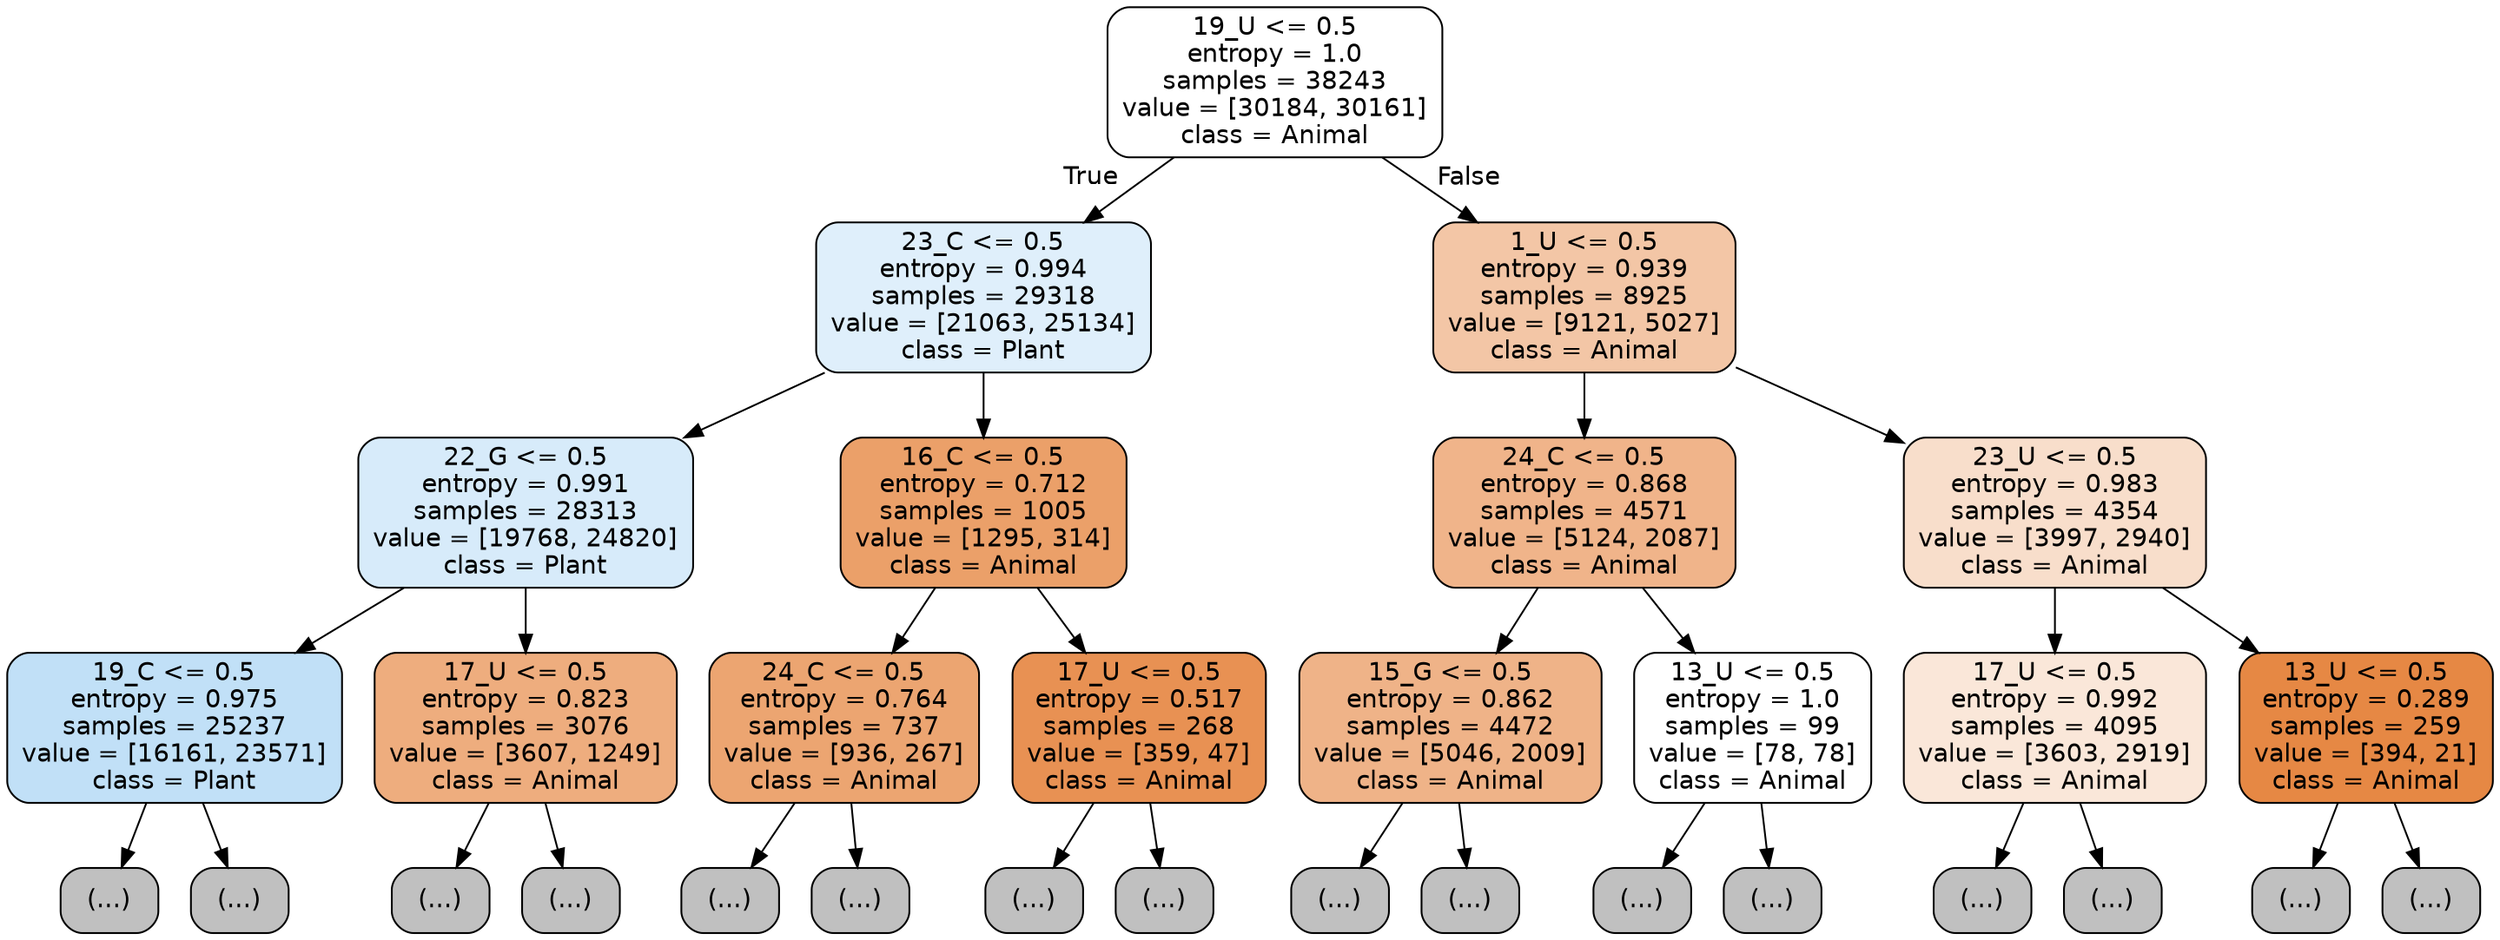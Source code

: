 digraph Tree {
node [shape=box, style="filled, rounded", color="black", fontname="helvetica"] ;
edge [fontname="helvetica"] ;
0 [label="19_U <= 0.5\nentropy = 1.0\nsamples = 38243\nvalue = [30184, 30161]\nclass = Animal", fillcolor="#ffffff"] ;
1 [label="23_C <= 0.5\nentropy = 0.994\nsamples = 29318\nvalue = [21063, 25134]\nclass = Plant", fillcolor="#dfeffb"] ;
0 -> 1 [labeldistance=2.5, labelangle=45, headlabel="True"] ;
2 [label="22_G <= 0.5\nentropy = 0.991\nsamples = 28313\nvalue = [19768, 24820]\nclass = Plant", fillcolor="#d7ebfa"] ;
1 -> 2 ;
3 [label="19_C <= 0.5\nentropy = 0.975\nsamples = 25237\nvalue = [16161, 23571]\nclass = Plant", fillcolor="#c1e0f7"] ;
2 -> 3 ;
4 [label="(...)", fillcolor="#C0C0C0"] ;
3 -> 4 ;
7007 [label="(...)", fillcolor="#C0C0C0"] ;
3 -> 7007 ;
10522 [label="17_U <= 0.5\nentropy = 0.823\nsamples = 3076\nvalue = [3607, 1249]\nclass = Animal", fillcolor="#eead7e"] ;
2 -> 10522 ;
10523 [label="(...)", fillcolor="#C0C0C0"] ;
10522 -> 10523 ;
11554 [label="(...)", fillcolor="#C0C0C0"] ;
10522 -> 11554 ;
11907 [label="16_C <= 0.5\nentropy = 0.712\nsamples = 1005\nvalue = [1295, 314]\nclass = Animal", fillcolor="#eba069"] ;
1 -> 11907 ;
11908 [label="24_C <= 0.5\nentropy = 0.764\nsamples = 737\nvalue = [936, 267]\nclass = Animal", fillcolor="#eca571"] ;
11907 -> 11908 ;
11909 [label="(...)", fillcolor="#C0C0C0"] ;
11908 -> 11909 ;
12218 [label="(...)", fillcolor="#C0C0C0"] ;
11908 -> 12218 ;
12273 [label="17_U <= 0.5\nentropy = 0.517\nsamples = 268\nvalue = [359, 47]\nclass = Animal", fillcolor="#e89153"] ;
11907 -> 12273 ;
12274 [label="(...)", fillcolor="#C0C0C0"] ;
12273 -> 12274 ;
12347 [label="(...)", fillcolor="#C0C0C0"] ;
12273 -> 12347 ;
12366 [label="1_U <= 0.5\nentropy = 0.939\nsamples = 8925\nvalue = [9121, 5027]\nclass = Animal", fillcolor="#f3c6a6"] ;
0 -> 12366 [labeldistance=2.5, labelangle=-45, headlabel="False"] ;
12367 [label="24_C <= 0.5\nentropy = 0.868\nsamples = 4571\nvalue = [5124, 2087]\nclass = Animal", fillcolor="#f0b48a"] ;
12366 -> 12367 ;
12368 [label="15_G <= 0.5\nentropy = 0.862\nsamples = 4472\nvalue = [5046, 2009]\nclass = Animal", fillcolor="#efb388"] ;
12367 -> 12368 ;
12369 [label="(...)", fillcolor="#C0C0C0"] ;
12368 -> 12369 ;
13940 [label="(...)", fillcolor="#C0C0C0"] ;
12368 -> 13940 ;
14555 [label="13_U <= 0.5\nentropy = 1.0\nsamples = 99\nvalue = [78, 78]\nclass = Animal", fillcolor="#ffffff"] ;
12367 -> 14555 ;
14556 [label="(...)", fillcolor="#C0C0C0"] ;
14555 -> 14556 ;
14609 [label="(...)", fillcolor="#C0C0C0"] ;
14555 -> 14609 ;
14628 [label="23_U <= 0.5\nentropy = 0.983\nsamples = 4354\nvalue = [3997, 2940]\nclass = Animal", fillcolor="#f8decb"] ;
12366 -> 14628 ;
14629 [label="17_U <= 0.5\nentropy = 0.992\nsamples = 4095\nvalue = [3603, 2919]\nclass = Animal", fillcolor="#fae7d9"] ;
14628 -> 14629 ;
14630 [label="(...)", fillcolor="#C0C0C0"] ;
14629 -> 14630 ;
15889 [label="(...)", fillcolor="#C0C0C0"] ;
14629 -> 15889 ;
16440 [label="13_U <= 0.5\nentropy = 0.289\nsamples = 259\nvalue = [394, 21]\nclass = Animal", fillcolor="#e68844"] ;
14628 -> 16440 ;
16441 [label="(...)", fillcolor="#C0C0C0"] ;
16440 -> 16441 ;
16484 [label="(...)", fillcolor="#C0C0C0"] ;
16440 -> 16484 ;
}